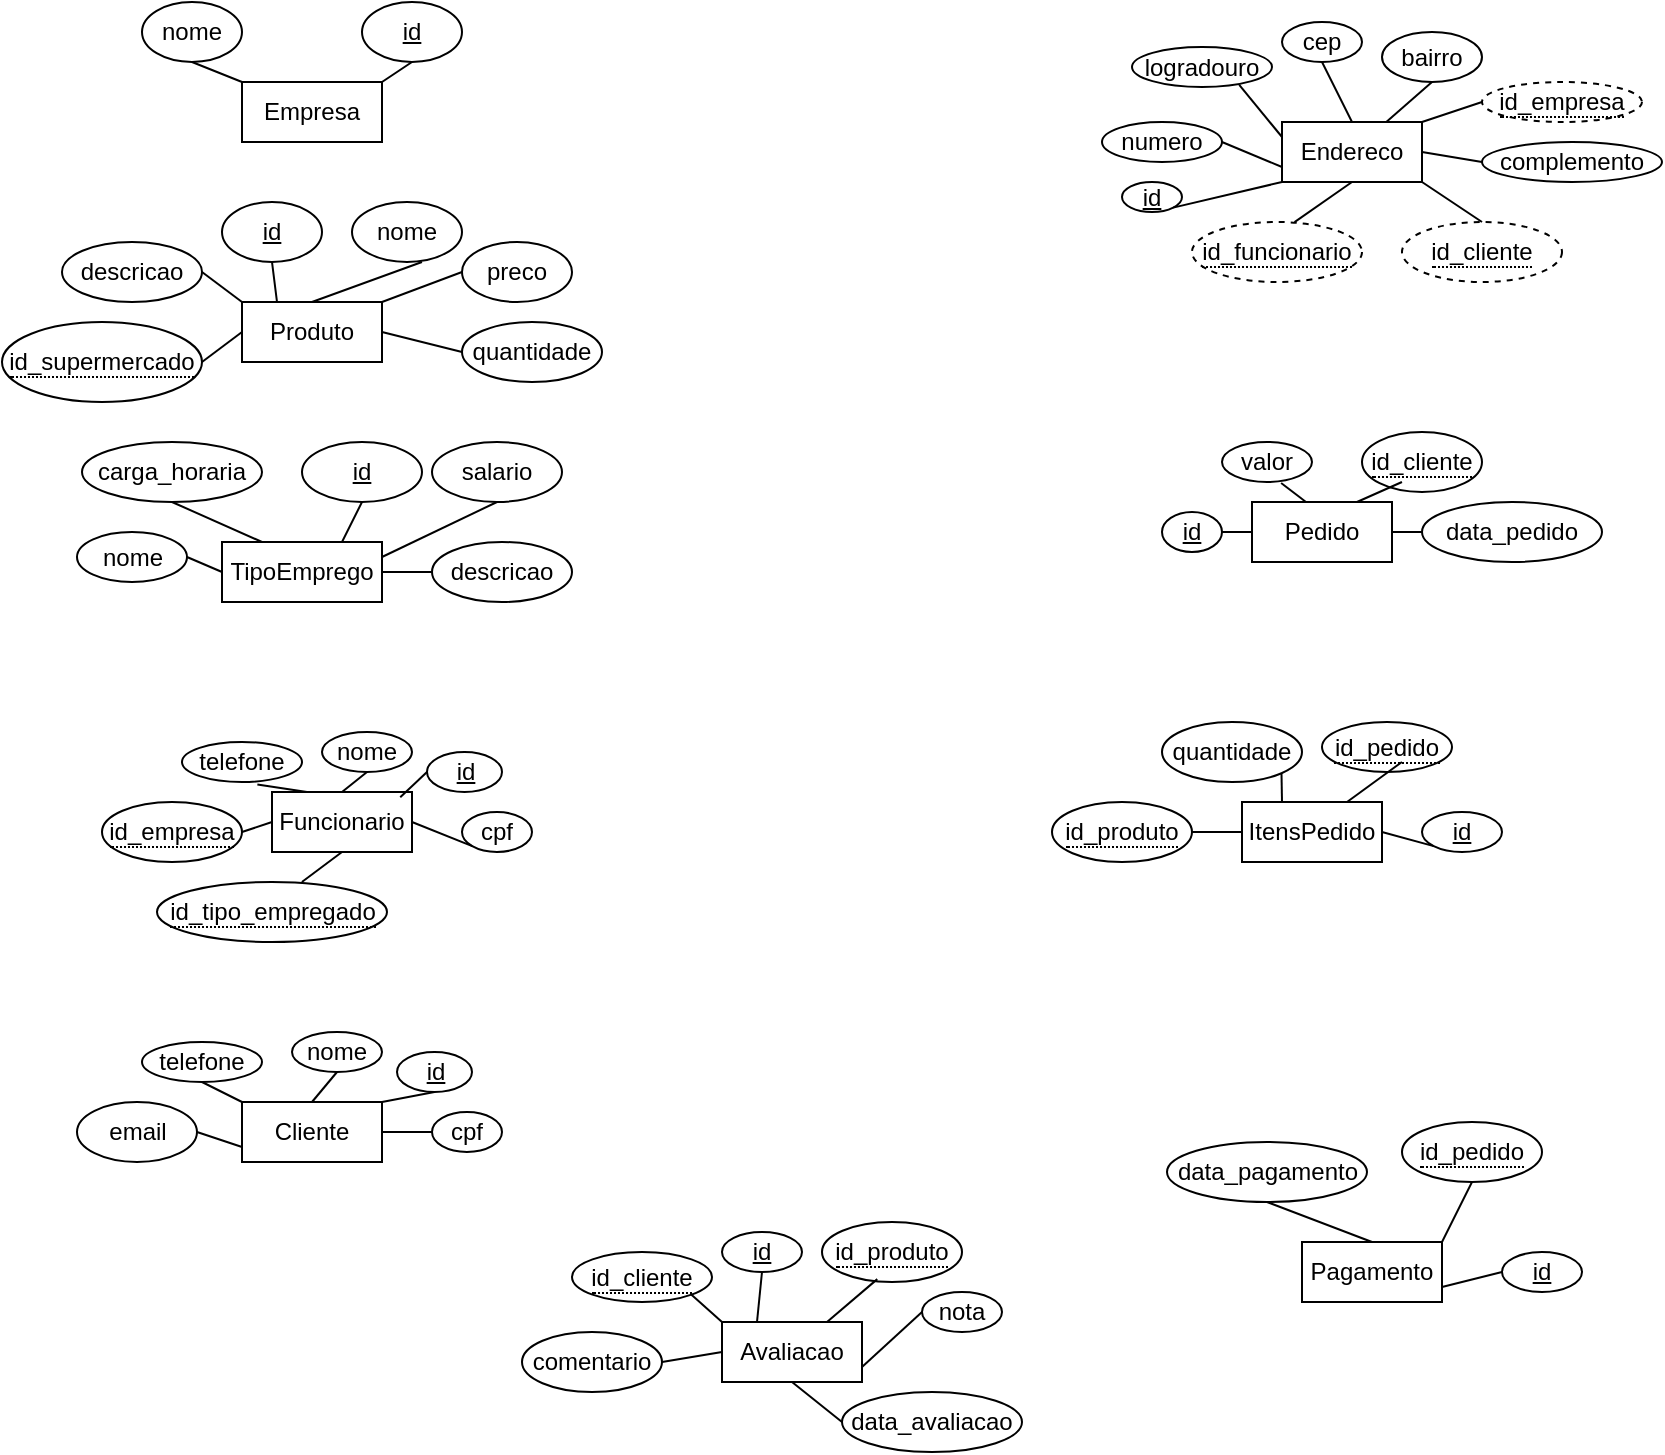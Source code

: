 <mxfile>
    <diagram id="h3xW8blrBd6sXRkUpXEE" name="Page-1">
        <mxGraphModel dx="1047" dy="1850" grid="1" gridSize="10" guides="1" tooltips="1" connect="1" arrows="1" fold="1" page="1" pageScale="1" pageWidth="850" pageHeight="1100" math="0" shadow="0">
            <root>
                <mxCell id="0"/>
                <mxCell id="1" parent="0"/>
                <mxCell id="2" value="Empresa" style="rounded=0;whiteSpace=wrap;html=1;" vertex="1" parent="1">
                    <mxGeometry x="150" y="60" width="70" height="30" as="geometry"/>
                </mxCell>
                <mxCell id="3" value="Produto" style="rounded=0;whiteSpace=wrap;html=1;" vertex="1" parent="1">
                    <mxGeometry x="150" y="170" width="70" height="30" as="geometry"/>
                </mxCell>
                <mxCell id="4" value="TipoEmprego" style="rounded=0;whiteSpace=wrap;html=1;" vertex="1" parent="1">
                    <mxGeometry x="140" y="290" width="80" height="30" as="geometry"/>
                </mxCell>
                <mxCell id="5" value="Funcionario" style="rounded=0;whiteSpace=wrap;html=1;" vertex="1" parent="1">
                    <mxGeometry x="165" y="415" width="70" height="30" as="geometry"/>
                </mxCell>
                <mxCell id="6" value="Cliente" style="rounded=0;whiteSpace=wrap;html=1;" vertex="1" parent="1">
                    <mxGeometry x="150" y="570" width="70" height="30" as="geometry"/>
                </mxCell>
                <mxCell id="7" value="Endereco" style="rounded=0;whiteSpace=wrap;html=1;" vertex="1" parent="1">
                    <mxGeometry x="670" y="80" width="70" height="30" as="geometry"/>
                </mxCell>
                <mxCell id="8" value="Pedido" style="rounded=0;whiteSpace=wrap;html=1;" vertex="1" parent="1">
                    <mxGeometry x="655" y="270" width="70" height="30" as="geometry"/>
                </mxCell>
                <mxCell id="9" value="ItensPedido" style="rounded=0;whiteSpace=wrap;html=1;" vertex="1" parent="1">
                    <mxGeometry x="650" y="420" width="70" height="30" as="geometry"/>
                </mxCell>
                <mxCell id="10" value="Pagamento" style="rounded=0;whiteSpace=wrap;html=1;" vertex="1" parent="1">
                    <mxGeometry x="680" y="640" width="70" height="30" as="geometry"/>
                </mxCell>
                <mxCell id="11" value="Avaliacao" style="rounded=0;whiteSpace=wrap;html=1;" vertex="1" parent="1">
                    <mxGeometry x="390" y="680" width="70" height="30" as="geometry"/>
                </mxCell>
                <mxCell id="12" value="nome" style="ellipse;whiteSpace=wrap;html=1;" vertex="1" parent="1">
                    <mxGeometry x="100" y="20" width="50" height="30" as="geometry"/>
                </mxCell>
                <mxCell id="13" value="&lt;u&gt;id&lt;/u&gt;" style="ellipse;whiteSpace=wrap;html=1;" vertex="1" parent="1">
                    <mxGeometry x="210" y="20" width="50" height="30" as="geometry"/>
                </mxCell>
                <mxCell id="14" value="" style="endArrow=none;html=1;entryX=0.5;entryY=1;entryDx=0;entryDy=0;exitX=0;exitY=0;exitDx=0;exitDy=0;endFill=0;" edge="1" parent="1" source="2" target="12">
                    <mxGeometry width="50" height="50" relative="1" as="geometry">
                        <mxPoint x="110" y="160" as="sourcePoint"/>
                        <mxPoint x="160" y="110" as="targetPoint"/>
                    </mxGeometry>
                </mxCell>
                <mxCell id="15" value="" style="endArrow=none;html=1;entryX=0.5;entryY=1;entryDx=0;entryDy=0;exitX=1;exitY=0;exitDx=0;exitDy=0;endFill=0;" edge="1" parent="1" source="2" target="13">
                    <mxGeometry width="50" height="50" relative="1" as="geometry">
                        <mxPoint x="110" y="160" as="sourcePoint"/>
                        <mxPoint x="160" y="110" as="targetPoint"/>
                    </mxGeometry>
                </mxCell>
                <mxCell id="16" value="id" style="ellipse;whiteSpace=wrap;html=1;fontStyle=4" vertex="1" parent="1">
                    <mxGeometry x="140" y="120" width="50" height="30" as="geometry"/>
                </mxCell>
                <mxCell id="17" value="" style="endArrow=none;html=1;entryX=0.5;entryY=1;entryDx=0;entryDy=0;exitX=0.25;exitY=0;exitDx=0;exitDy=0;endFill=0;" edge="1" parent="1" source="3" target="16">
                    <mxGeometry width="50" height="50" relative="1" as="geometry">
                        <mxPoint x="110" y="160" as="sourcePoint"/>
                        <mxPoint x="160" y="110" as="targetPoint"/>
                    </mxGeometry>
                </mxCell>
                <mxCell id="18" value="nome" style="ellipse;whiteSpace=wrap;html=1;" vertex="1" parent="1">
                    <mxGeometry x="205" y="120" width="55" height="30" as="geometry"/>
                </mxCell>
                <mxCell id="19" value="preco" style="ellipse;whiteSpace=wrap;html=1;" vertex="1" parent="1">
                    <mxGeometry x="260" y="140" width="55" height="30" as="geometry"/>
                </mxCell>
                <mxCell id="20" value="quantidade" style="ellipse;whiteSpace=wrap;html=1;" vertex="1" parent="1">
                    <mxGeometry x="260" y="180" width="70" height="30" as="geometry"/>
                </mxCell>
                <mxCell id="21" value="descricao" style="ellipse;whiteSpace=wrap;html=1;" vertex="1" parent="1">
                    <mxGeometry x="60" y="140" width="70" height="30" as="geometry"/>
                </mxCell>
                <mxCell id="23" value="" style="endArrow=none;html=1;entryX=0.636;entryY=1;entryDx=0;entryDy=0;entryPerimeter=0;exitX=0.5;exitY=0;exitDx=0;exitDy=0;endFill=0;" edge="1" parent="1" source="3" target="18">
                    <mxGeometry width="50" height="50" relative="1" as="geometry">
                        <mxPoint x="190" y="190" as="sourcePoint"/>
                        <mxPoint x="240" y="140" as="targetPoint"/>
                    </mxGeometry>
                </mxCell>
                <mxCell id="24" value="" style="endArrow=none;html=1;entryX=0;entryY=0.5;entryDx=0;entryDy=0;exitX=1;exitY=0;exitDx=0;exitDy=0;" edge="1" parent="1" source="3" target="19">
                    <mxGeometry width="50" height="50" relative="1" as="geometry">
                        <mxPoint x="190" y="190" as="sourcePoint"/>
                        <mxPoint x="240" y="140" as="targetPoint"/>
                    </mxGeometry>
                </mxCell>
                <mxCell id="25" value="" style="endArrow=none;html=1;entryX=1;entryY=0.5;entryDx=0;entryDy=0;exitX=0;exitY=0;exitDx=0;exitDy=0;exitPerimeter=0;" edge="1" parent="1" source="3" target="21">
                    <mxGeometry width="50" height="50" relative="1" as="geometry">
                        <mxPoint x="190" y="190" as="sourcePoint"/>
                        <mxPoint x="240" y="140" as="targetPoint"/>
                    </mxGeometry>
                </mxCell>
                <mxCell id="26" value="" style="endArrow=none;html=1;entryX=0;entryY=0.5;entryDx=0;entryDy=0;exitX=1;exitY=0.5;exitDx=0;exitDy=0;" edge="1" parent="1" source="3" target="20">
                    <mxGeometry width="50" height="50" relative="1" as="geometry">
                        <mxPoint x="190" y="190" as="sourcePoint"/>
                        <mxPoint x="240" y="140" as="targetPoint"/>
                    </mxGeometry>
                </mxCell>
                <mxCell id="27" value="" style="endArrow=none;html=1;exitX=1;exitY=0.5;exitDx=0;exitDy=0;entryX=0;entryY=0.5;entryDx=0;entryDy=0;" edge="1" parent="1" source="49" target="3">
                    <mxGeometry width="50" height="50" relative="1" as="geometry">
                        <mxPoint x="130.0" y="192.5" as="sourcePoint"/>
                        <mxPoint x="240" y="140" as="targetPoint"/>
                    </mxGeometry>
                </mxCell>
                <mxCell id="30" value="id" style="ellipse;whiteSpace=wrap;html=1;align=center;fontStyle=4" vertex="1" parent="1">
                    <mxGeometry x="180" y="240" width="60" height="30" as="geometry"/>
                </mxCell>
                <mxCell id="31" value="nome" style="ellipse;whiteSpace=wrap;html=1;align=center;" vertex="1" parent="1">
                    <mxGeometry x="67.5" y="285" width="55" height="25" as="geometry"/>
                </mxCell>
                <mxCell id="32" value="salario" style="ellipse;whiteSpace=wrap;html=1;align=center;" vertex="1" parent="1">
                    <mxGeometry x="245" y="240" width="65" height="30" as="geometry"/>
                </mxCell>
                <mxCell id="33" value="carga_horaria" style="ellipse;whiteSpace=wrap;html=1;align=center;" vertex="1" parent="1">
                    <mxGeometry x="70" y="240" width="90" height="30" as="geometry"/>
                </mxCell>
                <mxCell id="34" value="descricao" style="ellipse;whiteSpace=wrap;html=1;" vertex="1" parent="1">
                    <mxGeometry x="245" y="290" width="70" height="30" as="geometry"/>
                </mxCell>
                <mxCell id="35" value="" style="endArrow=none;html=1;rounded=0;entryX=0;entryY=0.5;entryDx=0;entryDy=0;exitX=1;exitY=0.5;exitDx=0;exitDy=0;" edge="1" parent="1" source="4" target="34">
                    <mxGeometry relative="1" as="geometry">
                        <mxPoint x="140" y="350" as="sourcePoint"/>
                        <mxPoint x="300" y="350" as="targetPoint"/>
                    </mxGeometry>
                </mxCell>
                <mxCell id="37" value="" style="endArrow=none;html=1;rounded=0;entryX=0.5;entryY=1;entryDx=0;entryDy=0;exitX=1;exitY=0.25;exitDx=0;exitDy=0;" edge="1" parent="1" source="4" target="32">
                    <mxGeometry relative="1" as="geometry">
                        <mxPoint x="140" y="350" as="sourcePoint"/>
                        <mxPoint x="300" y="350" as="targetPoint"/>
                    </mxGeometry>
                </mxCell>
                <mxCell id="38" value="" style="endArrow=none;html=1;rounded=0;entryX=0.5;entryY=1;entryDx=0;entryDy=0;exitX=0.75;exitY=0;exitDx=0;exitDy=0;" edge="1" parent="1" source="4" target="30">
                    <mxGeometry relative="1" as="geometry">
                        <mxPoint x="230" y="308" as="sourcePoint"/>
                        <mxPoint x="288" y="280" as="targetPoint"/>
                    </mxGeometry>
                </mxCell>
                <mxCell id="39" value="" style="endArrow=none;html=1;rounded=0;entryX=0.5;entryY=1;entryDx=0;entryDy=0;exitX=0.25;exitY=0;exitDx=0;exitDy=0;" edge="1" parent="1" source="4" target="33">
                    <mxGeometry relative="1" as="geometry">
                        <mxPoint x="240" y="318" as="sourcePoint"/>
                        <mxPoint x="298" y="290" as="targetPoint"/>
                    </mxGeometry>
                </mxCell>
                <mxCell id="40" value="" style="endArrow=none;html=1;rounded=0;entryX=1;entryY=0.5;entryDx=0;entryDy=0;exitX=0;exitY=0.5;exitDx=0;exitDy=0;" edge="1" parent="1" source="4" target="31">
                    <mxGeometry relative="1" as="geometry">
                        <mxPoint x="250" y="328" as="sourcePoint"/>
                        <mxPoint x="308" y="300" as="targetPoint"/>
                    </mxGeometry>
                </mxCell>
                <mxCell id="42" value="nome" style="ellipse;whiteSpace=wrap;html=1;align=center;" vertex="1" parent="1">
                    <mxGeometry x="190" y="385" width="45" height="20" as="geometry"/>
                </mxCell>
                <mxCell id="43" value="id" style="ellipse;whiteSpace=wrap;html=1;align=center;fontStyle=4;" vertex="1" parent="1">
                    <mxGeometry x="242.5" y="395" width="37.5" height="20" as="geometry"/>
                </mxCell>
                <mxCell id="44" value="cpf" style="ellipse;whiteSpace=wrap;html=1;align=center;" vertex="1" parent="1">
                    <mxGeometry x="260" y="425" width="35" height="20" as="geometry"/>
                </mxCell>
                <mxCell id="46" value="telefone" style="ellipse;whiteSpace=wrap;html=1;align=center;" vertex="1" parent="1">
                    <mxGeometry x="120" y="390" width="60" height="20" as="geometry"/>
                </mxCell>
                <mxCell id="49" value="&lt;span style=&quot;border-bottom: 1px dotted&quot;&gt;id_supermercado&lt;/span&gt;" style="ellipse;whiteSpace=wrap;html=1;align=center;" vertex="1" parent="1">
                    <mxGeometry x="30" y="180" width="100" height="40" as="geometry"/>
                </mxCell>
                <mxCell id="50" value="&lt;span style=&quot;border-bottom: 1px dotted&quot;&gt;id_empresa&lt;/span&gt;" style="ellipse;whiteSpace=wrap;html=1;align=center;" vertex="1" parent="1">
                    <mxGeometry x="80" y="420" width="70" height="30" as="geometry"/>
                </mxCell>
                <mxCell id="51" value="&lt;span style=&quot;border-bottom: 1px dotted&quot;&gt;id_tipo_empregado&lt;/span&gt;" style="ellipse;whiteSpace=wrap;html=1;align=center;" vertex="1" parent="1">
                    <mxGeometry x="107.5" y="460" width="115" height="30" as="geometry"/>
                </mxCell>
                <mxCell id="53" value="nome" style="ellipse;whiteSpace=wrap;html=1;align=center;" vertex="1" parent="1">
                    <mxGeometry x="175" y="535" width="45" height="20" as="geometry"/>
                </mxCell>
                <mxCell id="54" value="id" style="ellipse;whiteSpace=wrap;html=1;align=center;fontStyle=4;" vertex="1" parent="1">
                    <mxGeometry x="227.5" y="545" width="37.5" height="20" as="geometry"/>
                </mxCell>
                <mxCell id="55" value="cpf" style="ellipse;whiteSpace=wrap;html=1;align=center;" vertex="1" parent="1">
                    <mxGeometry x="245" y="575" width="35" height="20" as="geometry"/>
                </mxCell>
                <mxCell id="56" value="telefone" style="ellipse;whiteSpace=wrap;html=1;align=center;" vertex="1" parent="1">
                    <mxGeometry x="100" y="540" width="60" height="20" as="geometry"/>
                </mxCell>
                <mxCell id="59" value="" style="endArrow=none;html=1;rounded=0;entryX=0;entryY=0.5;entryDx=0;entryDy=0;exitX=0.916;exitY=0.089;exitDx=0;exitDy=0;exitPerimeter=0;" edge="1" parent="1" source="5" target="43">
                    <mxGeometry relative="1" as="geometry">
                        <mxPoint x="60" y="350" as="sourcePoint"/>
                        <mxPoint x="220" y="350" as="targetPoint"/>
                    </mxGeometry>
                </mxCell>
                <mxCell id="60" value="" style="endArrow=none;html=1;rounded=0;entryX=0;entryY=1;entryDx=0;entryDy=0;exitX=1;exitY=0.5;exitDx=0;exitDy=0;" edge="1" parent="1" source="5" target="44">
                    <mxGeometry relative="1" as="geometry">
                        <mxPoint x="239" y="428" as="sourcePoint"/>
                        <mxPoint x="253" y="415" as="targetPoint"/>
                    </mxGeometry>
                </mxCell>
                <mxCell id="61" value="" style="endArrow=none;html=1;rounded=0;entryX=0.5;entryY=1;entryDx=0;entryDy=0;exitX=0.5;exitY=0;exitDx=0;exitDy=0;" edge="1" parent="1" source="5" target="42">
                    <mxGeometry relative="1" as="geometry">
                        <mxPoint x="249" y="438" as="sourcePoint"/>
                        <mxPoint x="263" y="425" as="targetPoint"/>
                    </mxGeometry>
                </mxCell>
                <mxCell id="62" value="" style="endArrow=none;html=1;rounded=0;entryX=0.628;entryY=1.065;entryDx=0;entryDy=0;exitX=0.25;exitY=0;exitDx=0;exitDy=0;entryPerimeter=0;" edge="1" parent="1" source="5" target="46">
                    <mxGeometry relative="1" as="geometry">
                        <mxPoint x="259" y="448" as="sourcePoint"/>
                        <mxPoint x="273" y="435" as="targetPoint"/>
                    </mxGeometry>
                </mxCell>
                <mxCell id="63" value="" style="endArrow=none;html=1;rounded=0;entryX=1;entryY=0.5;entryDx=0;entryDy=0;exitX=0;exitY=0.5;exitDx=0;exitDy=0;" edge="1" parent="1" source="5" target="50">
                    <mxGeometry relative="1" as="geometry">
                        <mxPoint x="269" y="458" as="sourcePoint"/>
                        <mxPoint x="283" y="445" as="targetPoint"/>
                    </mxGeometry>
                </mxCell>
                <mxCell id="64" value="" style="endArrow=none;html=1;rounded=0;entryX=0.5;entryY=1;entryDx=0;entryDy=0;exitX=0.63;exitY=0;exitDx=0;exitDy=0;exitPerimeter=0;" edge="1" parent="1" source="51" target="5">
                    <mxGeometry relative="1" as="geometry">
                        <mxPoint x="279" y="468" as="sourcePoint"/>
                        <mxPoint x="293" y="455" as="targetPoint"/>
                    </mxGeometry>
                </mxCell>
                <mxCell id="66" value="email" style="ellipse;whiteSpace=wrap;html=1;align=center;" vertex="1" parent="1">
                    <mxGeometry x="67.5" y="570" width="60" height="30" as="geometry"/>
                </mxCell>
                <mxCell id="67" value="" style="endArrow=none;html=1;rounded=0;entryX=0.5;entryY=1;entryDx=0;entryDy=0;exitX=0.5;exitY=0;exitDx=0;exitDy=0;" edge="1" parent="1" source="6" target="53">
                    <mxGeometry relative="1" as="geometry">
                        <mxPoint x="60" y="540" as="sourcePoint"/>
                        <mxPoint x="220" y="540" as="targetPoint"/>
                    </mxGeometry>
                </mxCell>
                <mxCell id="68" value="" style="endArrow=none;html=1;rounded=0;entryX=0.5;entryY=1;entryDx=0;entryDy=0;exitX=1;exitY=0;exitDx=0;exitDy=0;" edge="1" parent="1" source="6" target="54">
                    <mxGeometry relative="1" as="geometry">
                        <mxPoint x="60" y="540" as="sourcePoint"/>
                        <mxPoint x="220" y="540" as="targetPoint"/>
                    </mxGeometry>
                </mxCell>
                <mxCell id="69" value="" style="endArrow=none;html=1;rounded=0;entryX=0;entryY=0.5;entryDx=0;entryDy=0;exitX=1;exitY=0.5;exitDx=0;exitDy=0;" edge="1" parent="1" source="6" target="55">
                    <mxGeometry relative="1" as="geometry">
                        <mxPoint x="60" y="540" as="sourcePoint"/>
                        <mxPoint x="220" y="540" as="targetPoint"/>
                    </mxGeometry>
                </mxCell>
                <mxCell id="70" value="" style="endArrow=none;html=1;rounded=0;entryX=0;entryY=0;entryDx=0;entryDy=0;exitX=0.5;exitY=1;exitDx=0;exitDy=0;" edge="1" parent="1" source="56" target="6">
                    <mxGeometry relative="1" as="geometry">
                        <mxPoint x="60" y="540" as="sourcePoint"/>
                        <mxPoint x="220" y="540" as="targetPoint"/>
                    </mxGeometry>
                </mxCell>
                <mxCell id="72" value="" style="endArrow=none;html=1;rounded=0;entryX=0;entryY=0.75;entryDx=0;entryDy=0;exitX=1;exitY=0.5;exitDx=0;exitDy=0;" edge="1" parent="1" source="66" target="6">
                    <mxGeometry relative="1" as="geometry">
                        <mxPoint x="60" y="540" as="sourcePoint"/>
                        <mxPoint x="220" y="540" as="targetPoint"/>
                    </mxGeometry>
                </mxCell>
                <mxCell id="74" value="bairro" style="ellipse;whiteSpace=wrap;html=1;align=center;" vertex="1" parent="1">
                    <mxGeometry x="720" y="35" width="50" height="25" as="geometry"/>
                </mxCell>
                <mxCell id="75" value="complemento" style="ellipse;whiteSpace=wrap;html=1;align=center;" vertex="1" parent="1">
                    <mxGeometry x="770" y="90" width="90" height="20" as="geometry"/>
                </mxCell>
                <mxCell id="76" value="numero" style="ellipse;whiteSpace=wrap;html=1;align=center;" vertex="1" parent="1">
                    <mxGeometry x="580" y="80" width="60" height="20" as="geometry"/>
                </mxCell>
                <mxCell id="77" value="logradouro" style="ellipse;whiteSpace=wrap;html=1;align=center;" vertex="1" parent="1">
                    <mxGeometry x="595" y="42.5" width="70" height="20" as="geometry"/>
                </mxCell>
                <mxCell id="78" value="cep" style="ellipse;whiteSpace=wrap;html=1;align=center;" vertex="1" parent="1">
                    <mxGeometry x="670" y="30" width="40" height="20" as="geometry"/>
                </mxCell>
                <mxCell id="82" value="id" style="ellipse;whiteSpace=wrap;html=1;align=center;fontStyle=4;" vertex="1" parent="1">
                    <mxGeometry x="590" y="110" width="30" height="15" as="geometry"/>
                </mxCell>
                <mxCell id="84" value="&lt;span style=&quot;border-bottom: 1px dotted&quot;&gt;id_cliente&lt;/span&gt;" style="ellipse;whiteSpace=wrap;html=1;align=center;dashed=1;" vertex="1" parent="1">
                    <mxGeometry x="730" y="130" width="80" height="30" as="geometry"/>
                </mxCell>
                <mxCell id="85" value="&lt;span style=&quot;border-bottom: 1px dotted&quot;&gt;id_funcionario&lt;/span&gt;" style="ellipse;whiteSpace=wrap;html=1;align=center;dashed=1;" vertex="1" parent="1">
                    <mxGeometry x="625" y="130" width="85" height="30" as="geometry"/>
                </mxCell>
                <mxCell id="86" value="&lt;span style=&quot;border-bottom: 1px dotted&quot;&gt;id_empresa&lt;/span&gt;" style="ellipse;whiteSpace=wrap;html=1;align=center;dashed=1;" vertex="1" parent="1">
                    <mxGeometry x="770" y="60" width="80" height="20" as="geometry"/>
                </mxCell>
                <mxCell id="89" value="" style="endArrow=none;html=1;rounded=0;entryX=0.5;entryY=0;entryDx=0;entryDy=0;exitX=1;exitY=1;exitDx=0;exitDy=0;" edge="1" parent="1" source="7" target="84">
                    <mxGeometry relative="1" as="geometry">
                        <mxPoint x="610" y="130" as="sourcePoint"/>
                        <mxPoint x="770" y="120" as="targetPoint"/>
                    </mxGeometry>
                </mxCell>
                <mxCell id="90" value="" style="endArrow=none;html=1;rounded=0;entryX=0.603;entryY=0.002;entryDx=0;entryDy=0;exitX=0.5;exitY=1;exitDx=0;exitDy=0;entryPerimeter=0;" edge="1" parent="1" source="7" target="85">
                    <mxGeometry relative="1" as="geometry">
                        <mxPoint x="750" y="120" as="sourcePoint"/>
                        <mxPoint x="780" y="140" as="targetPoint"/>
                    </mxGeometry>
                </mxCell>
                <mxCell id="91" value="" style="endArrow=none;html=1;rounded=0;entryX=0;entryY=0.5;entryDx=0;entryDy=0;exitX=1;exitY=0.5;exitDx=0;exitDy=0;" edge="1" parent="1" source="7" target="75">
                    <mxGeometry relative="1" as="geometry">
                        <mxPoint x="760" y="130" as="sourcePoint"/>
                        <mxPoint x="790" y="150" as="targetPoint"/>
                    </mxGeometry>
                </mxCell>
                <mxCell id="92" value="" style="endArrow=none;html=1;rounded=0;entryX=0;entryY=0.5;entryDx=0;entryDy=0;exitX=1;exitY=0;exitDx=0;exitDy=0;" edge="1" parent="1" source="7" target="86">
                    <mxGeometry relative="1" as="geometry">
                        <mxPoint x="770" y="140" as="sourcePoint"/>
                        <mxPoint x="800" y="160" as="targetPoint"/>
                    </mxGeometry>
                </mxCell>
                <mxCell id="93" value="" style="endArrow=none;html=1;rounded=0;entryX=0.5;entryY=0;entryDx=0;entryDy=0;exitX=0.5;exitY=1;exitDx=0;exitDy=0;" edge="1" parent="1" source="78" target="7">
                    <mxGeometry relative="1" as="geometry">
                        <mxPoint x="780" y="150" as="sourcePoint"/>
                        <mxPoint x="810" y="170" as="targetPoint"/>
                    </mxGeometry>
                </mxCell>
                <mxCell id="94" value="" style="endArrow=none;html=1;rounded=0;entryX=0.5;entryY=1;entryDx=0;entryDy=0;" edge="1" parent="1" source="7" target="74">
                    <mxGeometry relative="1" as="geometry">
                        <mxPoint x="790" y="160" as="sourcePoint"/>
                        <mxPoint x="820" y="180" as="targetPoint"/>
                    </mxGeometry>
                </mxCell>
                <mxCell id="95" value="" style="endArrow=none;html=1;rounded=0;entryX=0;entryY=0.25;entryDx=0;entryDy=0;exitX=0.766;exitY=0.949;exitDx=0;exitDy=0;exitPerimeter=0;" edge="1" parent="1" source="77" target="7">
                    <mxGeometry relative="1" as="geometry">
                        <mxPoint x="800" y="170" as="sourcePoint"/>
                        <mxPoint x="830" y="190" as="targetPoint"/>
                    </mxGeometry>
                </mxCell>
                <mxCell id="96" value="" style="endArrow=none;html=1;rounded=0;entryX=0;entryY=0.75;entryDx=0;entryDy=0;exitX=1;exitY=0.5;exitDx=0;exitDy=0;" edge="1" parent="1" source="76" target="7">
                    <mxGeometry relative="1" as="geometry">
                        <mxPoint x="810" y="180" as="sourcePoint"/>
                        <mxPoint x="840" y="200" as="targetPoint"/>
                    </mxGeometry>
                </mxCell>
                <mxCell id="97" value="" style="endArrow=none;html=1;rounded=0;entryX=0;entryY=1;entryDx=0;entryDy=0;exitX=1;exitY=1;exitDx=0;exitDy=0;" edge="1" parent="1" source="82" target="7">
                    <mxGeometry relative="1" as="geometry">
                        <mxPoint x="820" y="190" as="sourcePoint"/>
                        <mxPoint x="850" y="210" as="targetPoint"/>
                    </mxGeometry>
                </mxCell>
                <mxCell id="98" value="valor" style="ellipse;whiteSpace=wrap;html=1;align=center;" vertex="1" parent="1">
                    <mxGeometry x="640" y="240" width="45" height="20" as="geometry"/>
                </mxCell>
                <mxCell id="99" value="data_pedido" style="ellipse;whiteSpace=wrap;html=1;align=center;" vertex="1" parent="1">
                    <mxGeometry x="740" y="270" width="90" height="30" as="geometry"/>
                </mxCell>
                <mxCell id="100" value="id" style="ellipse;whiteSpace=wrap;html=1;align=center;fontStyle=4;" vertex="1" parent="1">
                    <mxGeometry x="610" y="275" width="30" height="20" as="geometry"/>
                </mxCell>
                <mxCell id="101" value="&lt;span style=&quot;border-bottom: 1px dotted&quot;&gt;id_cliente&lt;/span&gt;" style="ellipse;whiteSpace=wrap;html=1;align=center;" vertex="1" parent="1">
                    <mxGeometry x="710" y="235" width="60" height="30" as="geometry"/>
                </mxCell>
                <mxCell id="103" value="" style="endArrow=none;html=1;rounded=0;entryX=0;entryY=0.5;entryDx=0;entryDy=0;exitX=1;exitY=0.5;exitDx=0;exitDy=0;" edge="1" parent="1" source="8" target="99">
                    <mxGeometry relative="1" as="geometry">
                        <mxPoint x="610" y="320" as="sourcePoint"/>
                        <mxPoint x="770" y="320" as="targetPoint"/>
                    </mxGeometry>
                </mxCell>
                <mxCell id="105" value="" style="endArrow=none;html=1;rounded=0;entryX=0.333;entryY=0.833;entryDx=0;entryDy=0;entryPerimeter=0;exitX=0.75;exitY=0;exitDx=0;exitDy=0;" edge="1" parent="1" source="8" target="101">
                    <mxGeometry relative="1" as="geometry">
                        <mxPoint x="610" y="320" as="sourcePoint"/>
                        <mxPoint x="770" y="320" as="targetPoint"/>
                    </mxGeometry>
                </mxCell>
                <mxCell id="106" value="" style="endArrow=none;html=1;rounded=0;entryX=0.657;entryY=1.026;entryDx=0;entryDy=0;entryPerimeter=0;" edge="1" parent="1" target="98">
                    <mxGeometry relative="1" as="geometry">
                        <mxPoint x="682" y="270" as="sourcePoint"/>
                        <mxPoint x="770" y="320" as="targetPoint"/>
                    </mxGeometry>
                </mxCell>
                <mxCell id="108" value="" style="endArrow=none;html=1;rounded=0;entryX=0;entryY=0.5;entryDx=0;entryDy=0;exitX=1;exitY=0.5;exitDx=0;exitDy=0;exitPerimeter=0;" edge="1" parent="1" source="100" target="8">
                    <mxGeometry relative="1" as="geometry">
                        <mxPoint x="610" y="320" as="sourcePoint"/>
                        <mxPoint x="770" y="320" as="targetPoint"/>
                    </mxGeometry>
                </mxCell>
                <mxCell id="111" value="quantidade" style="ellipse;whiteSpace=wrap;html=1;align=center;" vertex="1" parent="1">
                    <mxGeometry x="610" y="380" width="70" height="30" as="geometry"/>
                </mxCell>
                <mxCell id="112" value="&lt;span style=&quot;border-bottom: 1px dotted&quot;&gt;id_produto&lt;/span&gt;" style="ellipse;whiteSpace=wrap;html=1;align=center;" vertex="1" parent="1">
                    <mxGeometry x="555" y="420" width="70" height="30" as="geometry"/>
                </mxCell>
                <mxCell id="113" value="&lt;span style=&quot;border-bottom: 1px dotted&quot;&gt;id_pedido&lt;/span&gt;" style="ellipse;whiteSpace=wrap;html=1;align=center;" vertex="1" parent="1">
                    <mxGeometry x="690" y="380" width="65" height="25" as="geometry"/>
                </mxCell>
                <mxCell id="114" value="id" style="ellipse;whiteSpace=wrap;html=1;align=center;fontStyle=4;" vertex="1" parent="1">
                    <mxGeometry x="740" y="425" width="40" height="20" as="geometry"/>
                </mxCell>
                <mxCell id="115" value="" style="endArrow=none;html=1;rounded=0;entryX=0;entryY=1;entryDx=0;entryDy=0;exitX=1;exitY=0.5;exitDx=0;exitDy=0;" edge="1" parent="1" source="9" target="114">
                    <mxGeometry relative="1" as="geometry">
                        <mxPoint x="600" y="460" as="sourcePoint"/>
                        <mxPoint x="760" y="460" as="targetPoint"/>
                    </mxGeometry>
                </mxCell>
                <mxCell id="116" value="" style="endArrow=none;html=1;rounded=0;entryX=0.615;entryY=0.8;entryDx=0;entryDy=0;entryPerimeter=0;exitX=0.75;exitY=0;exitDx=0;exitDy=0;" edge="1" parent="1" source="9" target="113">
                    <mxGeometry relative="1" as="geometry">
                        <mxPoint x="600" y="460" as="sourcePoint"/>
                        <mxPoint x="760" y="460" as="targetPoint"/>
                    </mxGeometry>
                </mxCell>
                <mxCell id="117" value="" style="endArrow=none;html=1;rounded=0;entryX=1;entryY=1;entryDx=0;entryDy=0;" edge="1" parent="1" target="111">
                    <mxGeometry relative="1" as="geometry">
                        <mxPoint x="670" y="420" as="sourcePoint"/>
                        <mxPoint x="740" y="410" as="targetPoint"/>
                    </mxGeometry>
                </mxCell>
                <mxCell id="118" value="" style="endArrow=none;html=1;rounded=0;entryX=1;entryY=0.5;entryDx=0;entryDy=0;exitX=0;exitY=0.5;exitDx=0;exitDy=0;" edge="1" parent="1" source="9" target="112">
                    <mxGeometry relative="1" as="geometry">
                        <mxPoint x="723" y="440" as="sourcePoint"/>
                        <mxPoint x="750" y="420" as="targetPoint"/>
                    </mxGeometry>
                </mxCell>
                <mxCell id="121" value="id" style="ellipse;whiteSpace=wrap;html=1;align=center;fontStyle=4;" vertex="1" parent="1">
                    <mxGeometry x="780" y="645" width="40" height="20" as="geometry"/>
                </mxCell>
                <mxCell id="122" value="&lt;span style=&quot;border-bottom: 1px dotted&quot;&gt;id_pedido&lt;/span&gt;" style="ellipse;whiteSpace=wrap;html=1;align=center;" vertex="1" parent="1">
                    <mxGeometry x="730" y="580" width="70" height="30" as="geometry"/>
                </mxCell>
                <mxCell id="123" value="data_pagamento" style="ellipse;whiteSpace=wrap;html=1;align=center;" vertex="1" parent="1">
                    <mxGeometry x="612.5" y="590" width="100" height="30" as="geometry"/>
                </mxCell>
                <mxCell id="124" value="" style="endArrow=none;html=1;rounded=0;entryX=0.5;entryY=0;entryDx=0;entryDy=0;exitX=0.5;exitY=1;exitDx=0;exitDy=0;" edge="1" parent="1" source="123" target="10">
                    <mxGeometry relative="1" as="geometry">
                        <mxPoint x="610" y="550" as="sourcePoint"/>
                        <mxPoint x="770" y="550" as="targetPoint"/>
                    </mxGeometry>
                </mxCell>
                <mxCell id="125" value="" style="endArrow=none;html=1;rounded=0;entryX=0.5;entryY=1;entryDx=0;entryDy=0;exitX=1;exitY=0;exitDx=0;exitDy=0;" edge="1" parent="1" source="10" target="122">
                    <mxGeometry relative="1" as="geometry">
                        <mxPoint x="610" y="550" as="sourcePoint"/>
                        <mxPoint x="770" y="550" as="targetPoint"/>
                    </mxGeometry>
                </mxCell>
                <mxCell id="126" value="" style="endArrow=none;html=1;rounded=0;entryX=0;entryY=0.5;entryDx=0;entryDy=0;exitX=1;exitY=0.75;exitDx=0;exitDy=0;" edge="1" parent="1" source="10" target="121">
                    <mxGeometry relative="1" as="geometry">
                        <mxPoint x="610" y="550" as="sourcePoint"/>
                        <mxPoint x="770" y="550" as="targetPoint"/>
                    </mxGeometry>
                </mxCell>
                <mxCell id="127" value="id" style="ellipse;whiteSpace=wrap;html=1;align=center;fontStyle=4;" vertex="1" parent="1">
                    <mxGeometry x="390" y="635" width="40" height="20" as="geometry"/>
                </mxCell>
                <mxCell id="128" value="&lt;span style=&quot;border-bottom: 1px dotted&quot;&gt;id_produto&lt;/span&gt;" style="ellipse;whiteSpace=wrap;html=1;align=center;" vertex="1" parent="1">
                    <mxGeometry x="440" y="630" width="70" height="30" as="geometry"/>
                </mxCell>
                <mxCell id="129" value="&lt;span style=&quot;border-bottom: 1px dotted&quot;&gt;id_cliente&lt;/span&gt;" style="ellipse;whiteSpace=wrap;html=1;align=center;" vertex="1" parent="1">
                    <mxGeometry x="315" y="645" width="70" height="25" as="geometry"/>
                </mxCell>
                <mxCell id="130" value="nota" style="ellipse;whiteSpace=wrap;html=1;align=center;" vertex="1" parent="1">
                    <mxGeometry x="490" y="665" width="40" height="20" as="geometry"/>
                </mxCell>
                <mxCell id="131" value="comentario" style="ellipse;whiteSpace=wrap;html=1;align=center;" vertex="1" parent="1">
                    <mxGeometry x="290" y="685" width="70" height="30" as="geometry"/>
                </mxCell>
                <mxCell id="132" value="data_avaliacao" style="ellipse;whiteSpace=wrap;html=1;align=center;" vertex="1" parent="1">
                    <mxGeometry x="450" y="715" width="90" height="30" as="geometry"/>
                </mxCell>
                <mxCell id="133" value="" style="endArrow=none;html=1;rounded=0;exitX=0.25;exitY=0;exitDx=0;exitDy=0;entryX=0.5;entryY=1;entryDx=0;entryDy=0;" edge="1" parent="1" source="11" target="127">
                    <mxGeometry relative="1" as="geometry">
                        <mxPoint x="380" y="540" as="sourcePoint"/>
                        <mxPoint x="540" y="540" as="targetPoint"/>
                    </mxGeometry>
                </mxCell>
                <mxCell id="134" value="" style="endArrow=none;html=1;rounded=0;entryX=0.75;entryY=0;entryDx=0;entryDy=0;exitX=0.395;exitY=0.952;exitDx=0;exitDy=0;exitPerimeter=0;" edge="1" parent="1" source="128" target="11">
                    <mxGeometry relative="1" as="geometry">
                        <mxPoint x="380" y="540" as="sourcePoint"/>
                        <mxPoint x="540" y="540" as="targetPoint"/>
                    </mxGeometry>
                </mxCell>
                <mxCell id="135" value="" style="endArrow=none;html=1;rounded=0;entryX=0;entryY=0.5;entryDx=0;entryDy=0;exitX=1;exitY=0.75;exitDx=0;exitDy=0;" edge="1" parent="1" source="11" target="130">
                    <mxGeometry relative="1" as="geometry">
                        <mxPoint x="380" y="540" as="sourcePoint"/>
                        <mxPoint x="540" y="540" as="targetPoint"/>
                    </mxGeometry>
                </mxCell>
                <mxCell id="136" value="" style="endArrow=none;html=1;rounded=0;entryX=0;entryY=0.5;entryDx=0;entryDy=0;exitX=0.5;exitY=1;exitDx=0;exitDy=0;" edge="1" parent="1" source="11" target="132">
                    <mxGeometry relative="1" as="geometry">
                        <mxPoint x="380" y="540" as="sourcePoint"/>
                        <mxPoint x="540" y="540" as="targetPoint"/>
                    </mxGeometry>
                </mxCell>
                <mxCell id="137" value="" style="endArrow=none;html=1;rounded=0;entryX=0;entryY=0.5;entryDx=0;entryDy=0;exitX=1;exitY=0.5;exitDx=0;exitDy=0;" edge="1" parent="1" source="131" target="11">
                    <mxGeometry relative="1" as="geometry">
                        <mxPoint x="380" y="540" as="sourcePoint"/>
                        <mxPoint x="540" y="540" as="targetPoint"/>
                    </mxGeometry>
                </mxCell>
                <mxCell id="138" value="" style="endArrow=none;html=1;rounded=0;entryX=0;entryY=0;entryDx=0;entryDy=0;exitX=1;exitY=1;exitDx=0;exitDy=0;" edge="1" parent="1" source="129" target="11">
                    <mxGeometry relative="1" as="geometry">
                        <mxPoint x="380" y="540" as="sourcePoint"/>
                        <mxPoint x="390" y="670" as="targetPoint"/>
                    </mxGeometry>
                </mxCell>
            </root>
        </mxGraphModel>
    </diagram>
</mxfile>